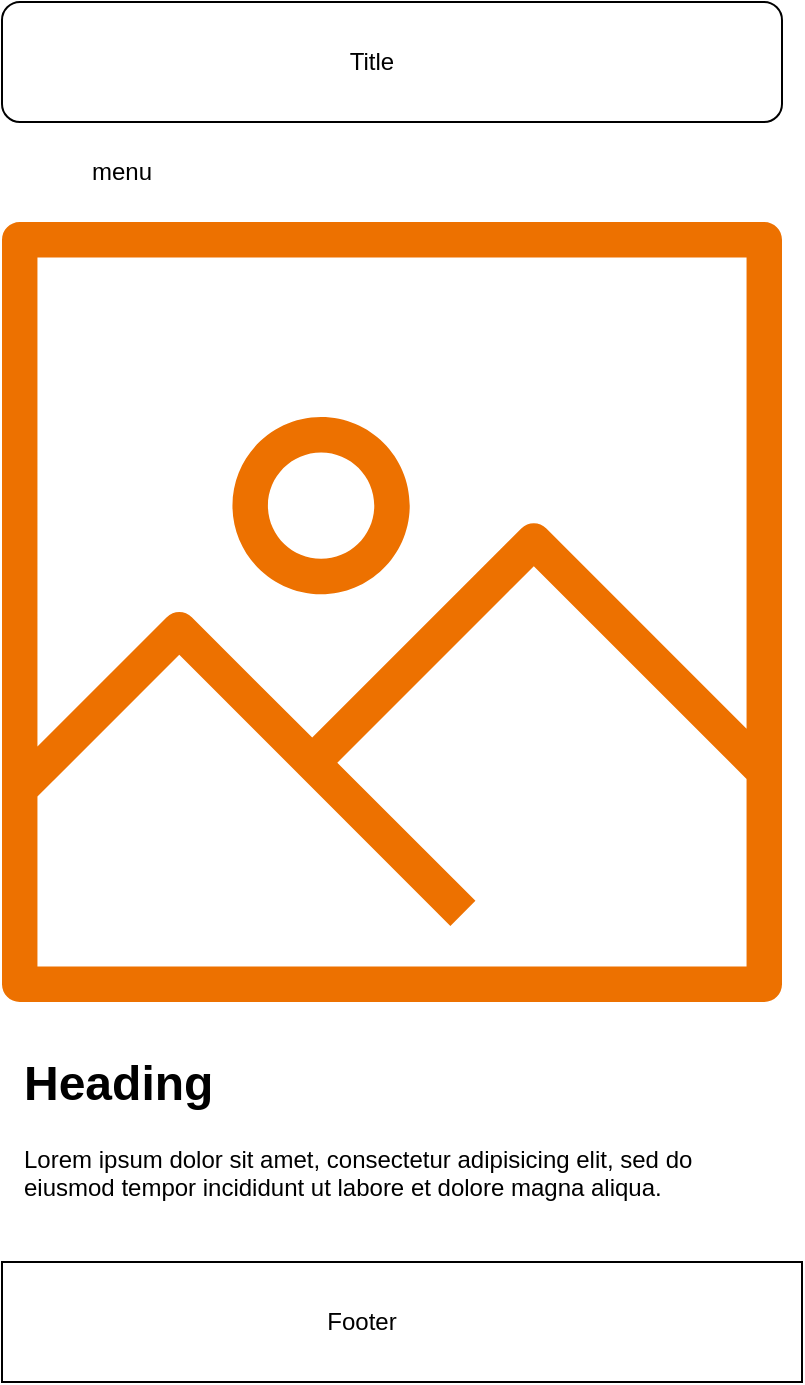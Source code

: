<mxfile version="25.0.3">
  <diagram name="Page-1" id="KAAijeIR145JtdX-WNcI">
    <mxGraphModel dx="1042" dy="565" grid="1" gridSize="10" guides="1" tooltips="1" connect="1" arrows="1" fold="1" page="1" pageScale="1" pageWidth="850" pageHeight="1100" math="0" shadow="0">
      <root>
        <mxCell id="0" />
        <mxCell id="1" parent="0" />
        <mxCell id="DH775Z7mdFu8DbEzpZGP-2" value="" style="rounded=1;whiteSpace=wrap;html=1;" vertex="1" parent="1">
          <mxGeometry x="80" y="10" width="390" height="60" as="geometry" />
        </mxCell>
        <mxCell id="DH775Z7mdFu8DbEzpZGP-3" value="Title" style="text;html=1;align=center;verticalAlign=middle;whiteSpace=wrap;rounded=0;" vertex="1" parent="1">
          <mxGeometry x="235" y="25" width="60" height="30" as="geometry" />
        </mxCell>
        <mxCell id="DH775Z7mdFu8DbEzpZGP-4" value="" style="shape=image;html=1;verticalAlign=top;verticalLabelPosition=bottom;labelBackgroundColor=#ffffff;imageAspect=0;aspect=fixed;image=https://cdn4.iconfinder.com/data/icons/evil-icons-user-interface/64/menu-128.png" vertex="1" parent="1">
          <mxGeometry x="89" y="80" width="30" height="30" as="geometry" />
        </mxCell>
        <mxCell id="DH775Z7mdFu8DbEzpZGP-5" value="menu" style="text;html=1;align=center;verticalAlign=middle;whiteSpace=wrap;rounded=0;" vertex="1" parent="1">
          <mxGeometry x="110" y="80" width="60" height="30" as="geometry" />
        </mxCell>
        <mxCell id="DH775Z7mdFu8DbEzpZGP-6" value="" style="sketch=0;outlineConnect=0;fontColor=#232F3E;gradientColor=none;fillColor=#ED7100;strokeColor=none;dashed=0;verticalLabelPosition=bottom;verticalAlign=top;align=center;html=1;fontSize=12;fontStyle=0;aspect=fixed;pointerEvents=1;shape=mxgraph.aws4.container_registry_image;" vertex="1" parent="1">
          <mxGeometry x="80" y="120" width="390" height="390" as="geometry" />
        </mxCell>
        <mxCell id="DH775Z7mdFu8DbEzpZGP-7" value="&lt;h1 style=&quot;margin-top: 0px;&quot;&gt;Heading&lt;/h1&gt;&lt;p&gt;Lorem ipsum dolor sit amet, consectetur adipisicing elit, sed do eiusmod tempor incididunt ut labore et dolore magna aliqua.&lt;/p&gt;" style="text;html=1;whiteSpace=wrap;overflow=hidden;rounded=0;" vertex="1" parent="1">
          <mxGeometry x="89" y="530" width="381" height="120" as="geometry" />
        </mxCell>
        <mxCell id="DH775Z7mdFu8DbEzpZGP-8" value="" style="rounded=0;whiteSpace=wrap;html=1;" vertex="1" parent="1">
          <mxGeometry x="80" y="640" width="400" height="60" as="geometry" />
        </mxCell>
        <mxCell id="DH775Z7mdFu8DbEzpZGP-9" value="Footer" style="text;html=1;align=center;verticalAlign=middle;whiteSpace=wrap;rounded=0;" vertex="1" parent="1">
          <mxGeometry x="230" y="655" width="60" height="30" as="geometry" />
        </mxCell>
      </root>
    </mxGraphModel>
  </diagram>
</mxfile>
